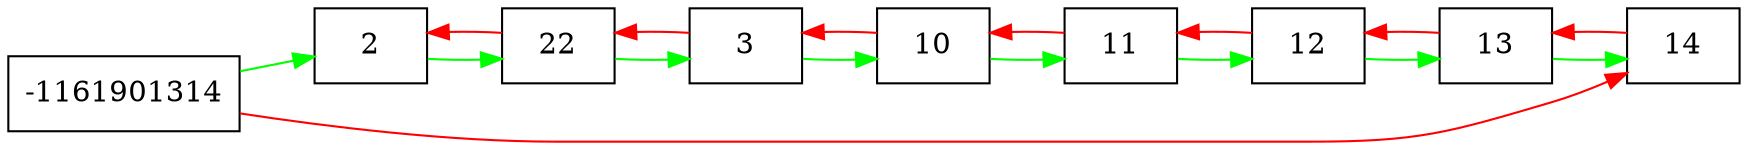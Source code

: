 digraph G {
node [shape=box];
rankdir=LR;
"-1161901314";
"10";
"2";
"3";
"22";
"11";
"12";
"13";
"14";
"-1161901314" -> "2"[color=green];
"-1161901314" -> "14"[color=red];
"10" -> "11"[color=green];
"10" -> "3"[color=red];
"2" -> "22"[color=green];
"3" -> "10"[color=green];
"3" -> "22"[color=red];
"22" -> "3"[color=green];
"22" -> "2"[color=red];
"11" -> "12"[color=green];
"11" -> "10"[color=red];
"12" -> "13"[color=green];
"12" -> "11"[color=red];
"13" -> "14"[color=green];
"13" -> "12"[color=red];
"14" -> "13"[color=red];
}
